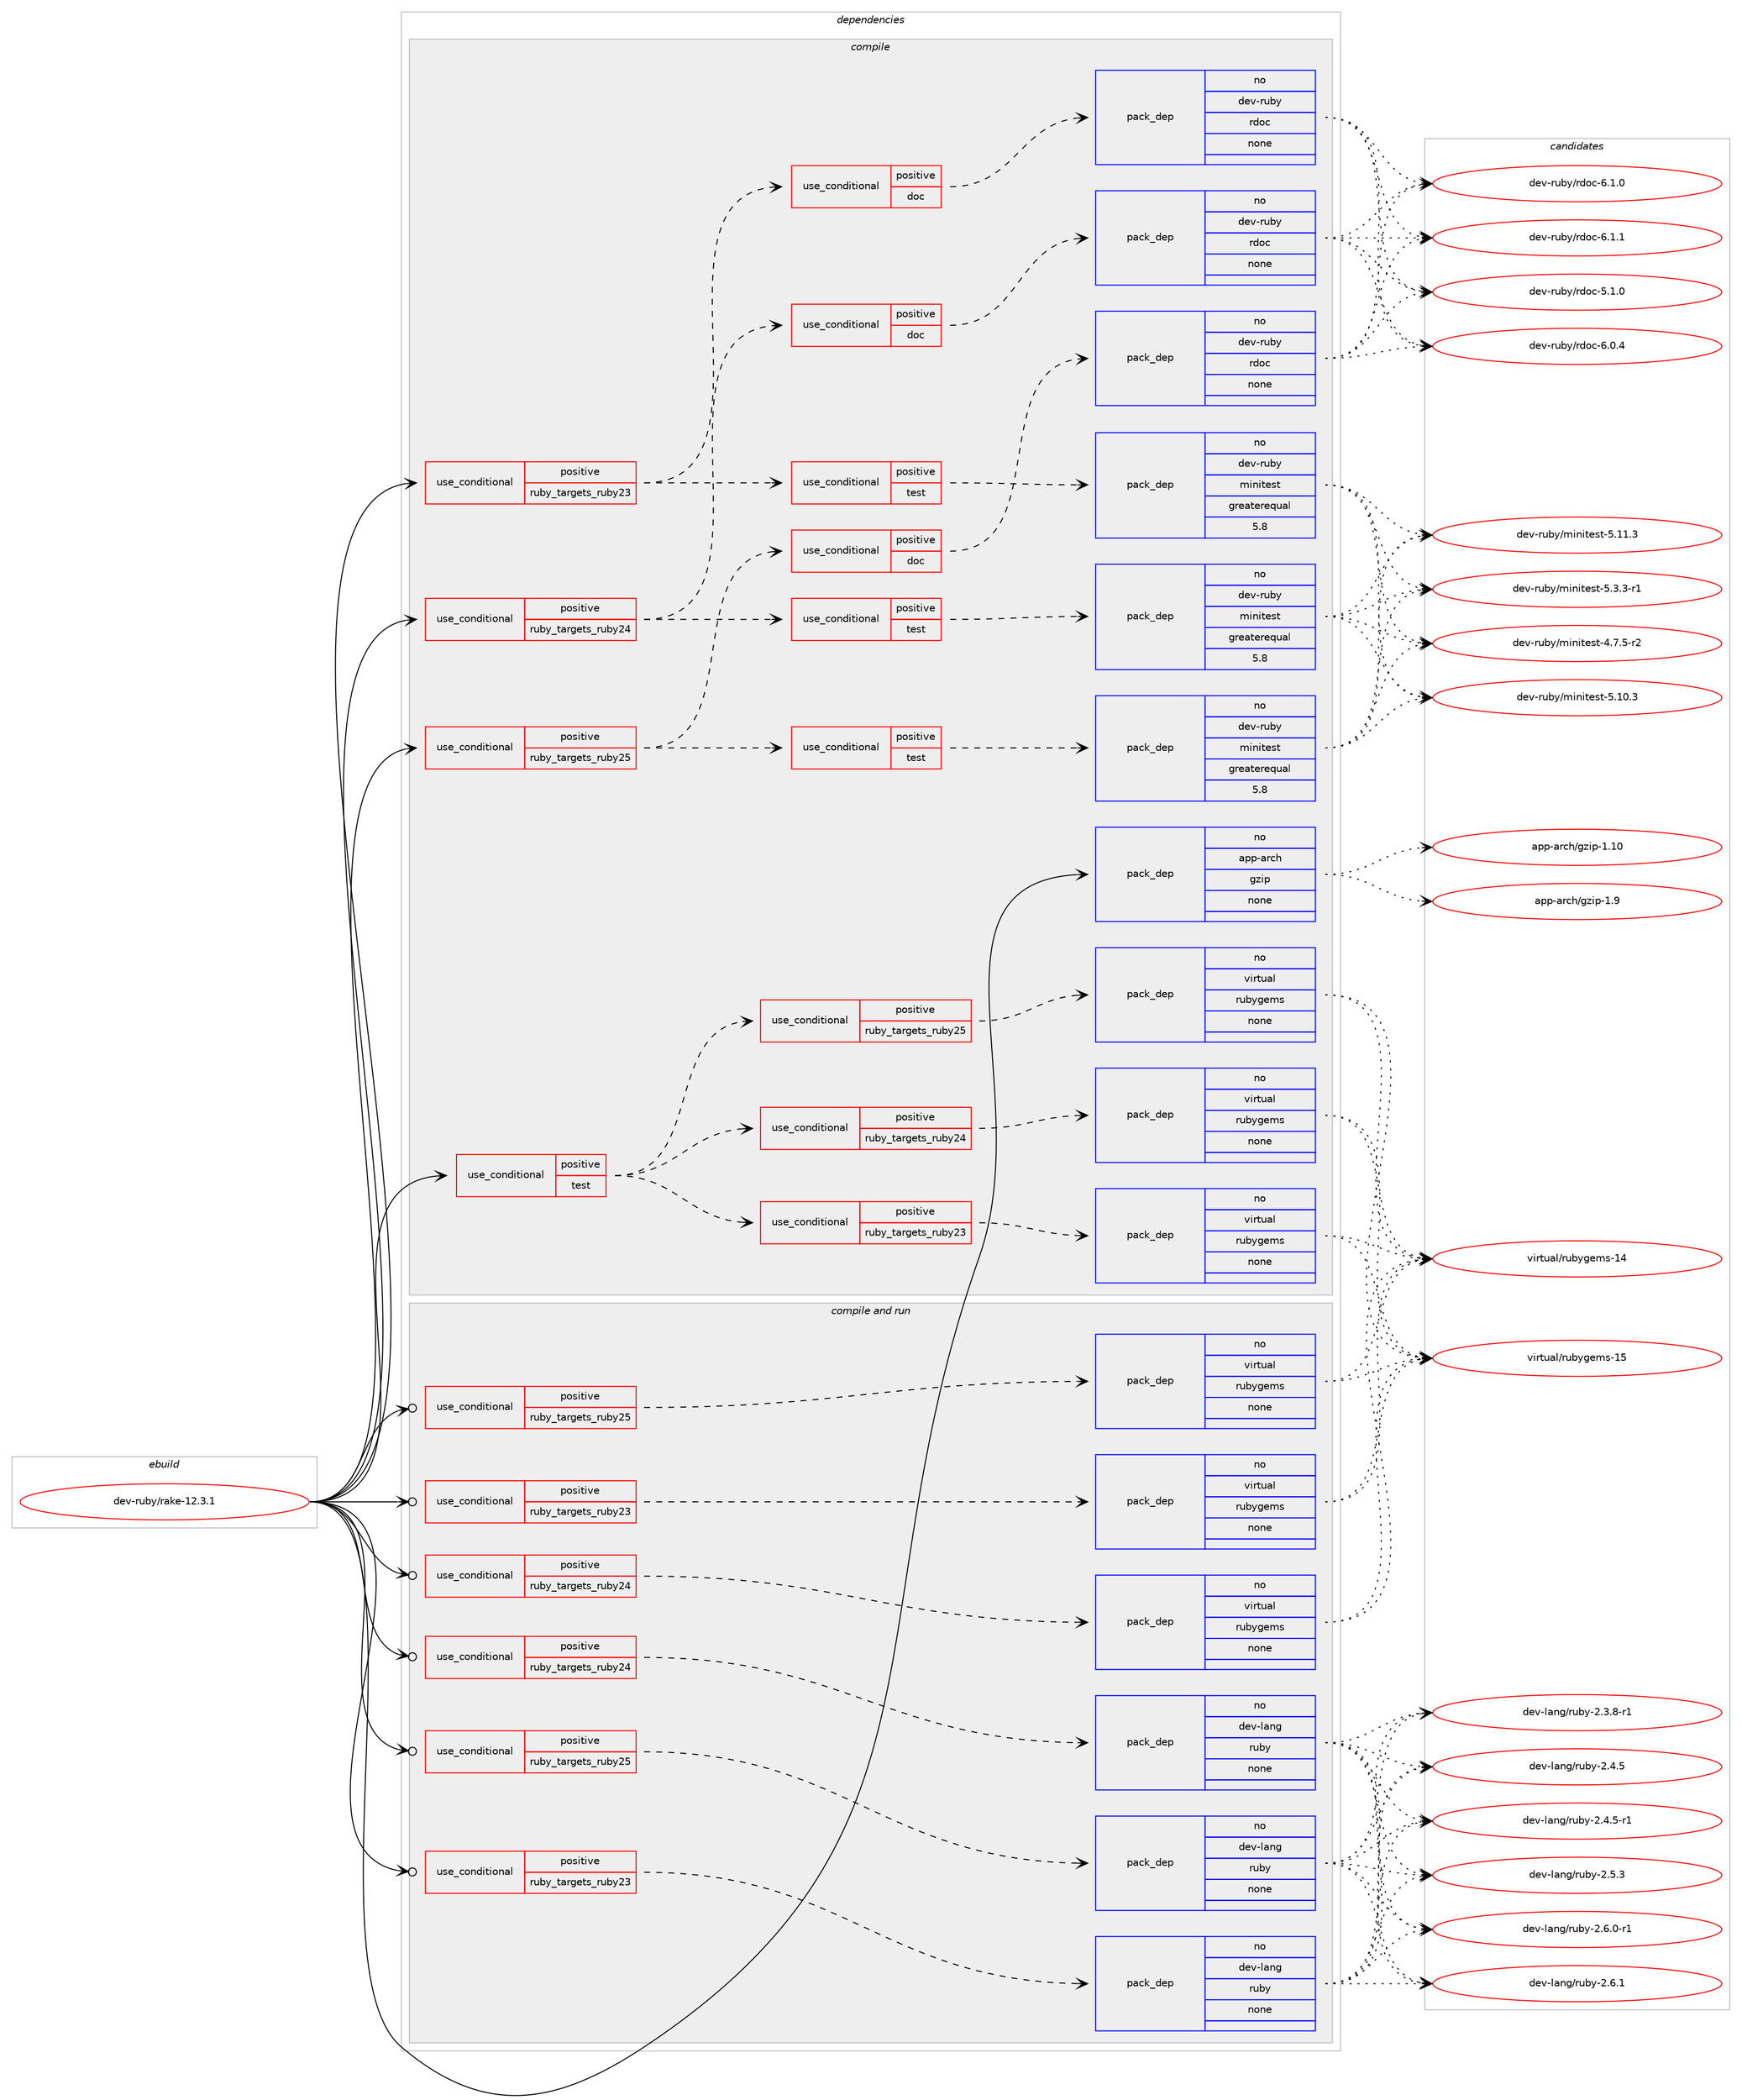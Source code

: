 digraph prolog {

# *************
# Graph options
# *************

newrank=true;
concentrate=true;
compound=true;
graph [rankdir=LR,fontname=Helvetica,fontsize=10,ranksep=1.5];#, ranksep=2.5, nodesep=0.2];
edge  [arrowhead=vee];
node  [fontname=Helvetica,fontsize=10];

# **********
# The ebuild
# **********

subgraph cluster_leftcol {
color=gray;
rank=same;
label=<<i>ebuild</i>>;
id [label="dev-ruby/rake-12.3.1", color=red, width=4, href="../dev-ruby/rake-12.3.1.svg"];
}

# ****************
# The dependencies
# ****************

subgraph cluster_midcol {
color=gray;
label=<<i>dependencies</i>>;
subgraph cluster_compile {
fillcolor="#eeeeee";
style=filled;
label=<<i>compile</i>>;
subgraph cond411312 {
dependency1515349 [label=<<TABLE BORDER="0" CELLBORDER="1" CELLSPACING="0" CELLPADDING="4"><TR><TD ROWSPAN="3" CELLPADDING="10">use_conditional</TD></TR><TR><TD>positive</TD></TR><TR><TD>ruby_targets_ruby23</TD></TR></TABLE>>, shape=none, color=red];
subgraph cond411313 {
dependency1515350 [label=<<TABLE BORDER="0" CELLBORDER="1" CELLSPACING="0" CELLPADDING="4"><TR><TD ROWSPAN="3" CELLPADDING="10">use_conditional</TD></TR><TR><TD>positive</TD></TR><TR><TD>test</TD></TR></TABLE>>, shape=none, color=red];
subgraph pack1080531 {
dependency1515351 [label=<<TABLE BORDER="0" CELLBORDER="1" CELLSPACING="0" CELLPADDING="4" WIDTH="220"><TR><TD ROWSPAN="6" CELLPADDING="30">pack_dep</TD></TR><TR><TD WIDTH="110">no</TD></TR><TR><TD>dev-ruby</TD></TR><TR><TD>minitest</TD></TR><TR><TD>greaterequal</TD></TR><TR><TD>5.8</TD></TR></TABLE>>, shape=none, color=blue];
}
dependency1515350:e -> dependency1515351:w [weight=20,style="dashed",arrowhead="vee"];
}
dependency1515349:e -> dependency1515350:w [weight=20,style="dashed",arrowhead="vee"];
subgraph cond411314 {
dependency1515352 [label=<<TABLE BORDER="0" CELLBORDER="1" CELLSPACING="0" CELLPADDING="4"><TR><TD ROWSPAN="3" CELLPADDING="10">use_conditional</TD></TR><TR><TD>positive</TD></TR><TR><TD>doc</TD></TR></TABLE>>, shape=none, color=red];
subgraph pack1080532 {
dependency1515353 [label=<<TABLE BORDER="0" CELLBORDER="1" CELLSPACING="0" CELLPADDING="4" WIDTH="220"><TR><TD ROWSPAN="6" CELLPADDING="30">pack_dep</TD></TR><TR><TD WIDTH="110">no</TD></TR><TR><TD>dev-ruby</TD></TR><TR><TD>rdoc</TD></TR><TR><TD>none</TD></TR><TR><TD></TD></TR></TABLE>>, shape=none, color=blue];
}
dependency1515352:e -> dependency1515353:w [weight=20,style="dashed",arrowhead="vee"];
}
dependency1515349:e -> dependency1515352:w [weight=20,style="dashed",arrowhead="vee"];
}
id:e -> dependency1515349:w [weight=20,style="solid",arrowhead="vee"];
subgraph cond411315 {
dependency1515354 [label=<<TABLE BORDER="0" CELLBORDER="1" CELLSPACING="0" CELLPADDING="4"><TR><TD ROWSPAN="3" CELLPADDING="10">use_conditional</TD></TR><TR><TD>positive</TD></TR><TR><TD>ruby_targets_ruby24</TD></TR></TABLE>>, shape=none, color=red];
subgraph cond411316 {
dependency1515355 [label=<<TABLE BORDER="0" CELLBORDER="1" CELLSPACING="0" CELLPADDING="4"><TR><TD ROWSPAN="3" CELLPADDING="10">use_conditional</TD></TR><TR><TD>positive</TD></TR><TR><TD>test</TD></TR></TABLE>>, shape=none, color=red];
subgraph pack1080533 {
dependency1515356 [label=<<TABLE BORDER="0" CELLBORDER="1" CELLSPACING="0" CELLPADDING="4" WIDTH="220"><TR><TD ROWSPAN="6" CELLPADDING="30">pack_dep</TD></TR><TR><TD WIDTH="110">no</TD></TR><TR><TD>dev-ruby</TD></TR><TR><TD>minitest</TD></TR><TR><TD>greaterequal</TD></TR><TR><TD>5.8</TD></TR></TABLE>>, shape=none, color=blue];
}
dependency1515355:e -> dependency1515356:w [weight=20,style="dashed",arrowhead="vee"];
}
dependency1515354:e -> dependency1515355:w [weight=20,style="dashed",arrowhead="vee"];
subgraph cond411317 {
dependency1515357 [label=<<TABLE BORDER="0" CELLBORDER="1" CELLSPACING="0" CELLPADDING="4"><TR><TD ROWSPAN="3" CELLPADDING="10">use_conditional</TD></TR><TR><TD>positive</TD></TR><TR><TD>doc</TD></TR></TABLE>>, shape=none, color=red];
subgraph pack1080534 {
dependency1515358 [label=<<TABLE BORDER="0" CELLBORDER="1" CELLSPACING="0" CELLPADDING="4" WIDTH="220"><TR><TD ROWSPAN="6" CELLPADDING="30">pack_dep</TD></TR><TR><TD WIDTH="110">no</TD></TR><TR><TD>dev-ruby</TD></TR><TR><TD>rdoc</TD></TR><TR><TD>none</TD></TR><TR><TD></TD></TR></TABLE>>, shape=none, color=blue];
}
dependency1515357:e -> dependency1515358:w [weight=20,style="dashed",arrowhead="vee"];
}
dependency1515354:e -> dependency1515357:w [weight=20,style="dashed",arrowhead="vee"];
}
id:e -> dependency1515354:w [weight=20,style="solid",arrowhead="vee"];
subgraph cond411318 {
dependency1515359 [label=<<TABLE BORDER="0" CELLBORDER="1" CELLSPACING="0" CELLPADDING="4"><TR><TD ROWSPAN="3" CELLPADDING="10">use_conditional</TD></TR><TR><TD>positive</TD></TR><TR><TD>ruby_targets_ruby25</TD></TR></TABLE>>, shape=none, color=red];
subgraph cond411319 {
dependency1515360 [label=<<TABLE BORDER="0" CELLBORDER="1" CELLSPACING="0" CELLPADDING="4"><TR><TD ROWSPAN="3" CELLPADDING="10">use_conditional</TD></TR><TR><TD>positive</TD></TR><TR><TD>test</TD></TR></TABLE>>, shape=none, color=red];
subgraph pack1080535 {
dependency1515361 [label=<<TABLE BORDER="0" CELLBORDER="1" CELLSPACING="0" CELLPADDING="4" WIDTH="220"><TR><TD ROWSPAN="6" CELLPADDING="30">pack_dep</TD></TR><TR><TD WIDTH="110">no</TD></TR><TR><TD>dev-ruby</TD></TR><TR><TD>minitest</TD></TR><TR><TD>greaterequal</TD></TR><TR><TD>5.8</TD></TR></TABLE>>, shape=none, color=blue];
}
dependency1515360:e -> dependency1515361:w [weight=20,style="dashed",arrowhead="vee"];
}
dependency1515359:e -> dependency1515360:w [weight=20,style="dashed",arrowhead="vee"];
subgraph cond411320 {
dependency1515362 [label=<<TABLE BORDER="0" CELLBORDER="1" CELLSPACING="0" CELLPADDING="4"><TR><TD ROWSPAN="3" CELLPADDING="10">use_conditional</TD></TR><TR><TD>positive</TD></TR><TR><TD>doc</TD></TR></TABLE>>, shape=none, color=red];
subgraph pack1080536 {
dependency1515363 [label=<<TABLE BORDER="0" CELLBORDER="1" CELLSPACING="0" CELLPADDING="4" WIDTH="220"><TR><TD ROWSPAN="6" CELLPADDING="30">pack_dep</TD></TR><TR><TD WIDTH="110">no</TD></TR><TR><TD>dev-ruby</TD></TR><TR><TD>rdoc</TD></TR><TR><TD>none</TD></TR><TR><TD></TD></TR></TABLE>>, shape=none, color=blue];
}
dependency1515362:e -> dependency1515363:w [weight=20,style="dashed",arrowhead="vee"];
}
dependency1515359:e -> dependency1515362:w [weight=20,style="dashed",arrowhead="vee"];
}
id:e -> dependency1515359:w [weight=20,style="solid",arrowhead="vee"];
subgraph cond411321 {
dependency1515364 [label=<<TABLE BORDER="0" CELLBORDER="1" CELLSPACING="0" CELLPADDING="4"><TR><TD ROWSPAN="3" CELLPADDING="10">use_conditional</TD></TR><TR><TD>positive</TD></TR><TR><TD>test</TD></TR></TABLE>>, shape=none, color=red];
subgraph cond411322 {
dependency1515365 [label=<<TABLE BORDER="0" CELLBORDER="1" CELLSPACING="0" CELLPADDING="4"><TR><TD ROWSPAN="3" CELLPADDING="10">use_conditional</TD></TR><TR><TD>positive</TD></TR><TR><TD>ruby_targets_ruby23</TD></TR></TABLE>>, shape=none, color=red];
subgraph pack1080537 {
dependency1515366 [label=<<TABLE BORDER="0" CELLBORDER="1" CELLSPACING="0" CELLPADDING="4" WIDTH="220"><TR><TD ROWSPAN="6" CELLPADDING="30">pack_dep</TD></TR><TR><TD WIDTH="110">no</TD></TR><TR><TD>virtual</TD></TR><TR><TD>rubygems</TD></TR><TR><TD>none</TD></TR><TR><TD></TD></TR></TABLE>>, shape=none, color=blue];
}
dependency1515365:e -> dependency1515366:w [weight=20,style="dashed",arrowhead="vee"];
}
dependency1515364:e -> dependency1515365:w [weight=20,style="dashed",arrowhead="vee"];
subgraph cond411323 {
dependency1515367 [label=<<TABLE BORDER="0" CELLBORDER="1" CELLSPACING="0" CELLPADDING="4"><TR><TD ROWSPAN="3" CELLPADDING="10">use_conditional</TD></TR><TR><TD>positive</TD></TR><TR><TD>ruby_targets_ruby24</TD></TR></TABLE>>, shape=none, color=red];
subgraph pack1080538 {
dependency1515368 [label=<<TABLE BORDER="0" CELLBORDER="1" CELLSPACING="0" CELLPADDING="4" WIDTH="220"><TR><TD ROWSPAN="6" CELLPADDING="30">pack_dep</TD></TR><TR><TD WIDTH="110">no</TD></TR><TR><TD>virtual</TD></TR><TR><TD>rubygems</TD></TR><TR><TD>none</TD></TR><TR><TD></TD></TR></TABLE>>, shape=none, color=blue];
}
dependency1515367:e -> dependency1515368:w [weight=20,style="dashed",arrowhead="vee"];
}
dependency1515364:e -> dependency1515367:w [weight=20,style="dashed",arrowhead="vee"];
subgraph cond411324 {
dependency1515369 [label=<<TABLE BORDER="0" CELLBORDER="1" CELLSPACING="0" CELLPADDING="4"><TR><TD ROWSPAN="3" CELLPADDING="10">use_conditional</TD></TR><TR><TD>positive</TD></TR><TR><TD>ruby_targets_ruby25</TD></TR></TABLE>>, shape=none, color=red];
subgraph pack1080539 {
dependency1515370 [label=<<TABLE BORDER="0" CELLBORDER="1" CELLSPACING="0" CELLPADDING="4" WIDTH="220"><TR><TD ROWSPAN="6" CELLPADDING="30">pack_dep</TD></TR><TR><TD WIDTH="110">no</TD></TR><TR><TD>virtual</TD></TR><TR><TD>rubygems</TD></TR><TR><TD>none</TD></TR><TR><TD></TD></TR></TABLE>>, shape=none, color=blue];
}
dependency1515369:e -> dependency1515370:w [weight=20,style="dashed",arrowhead="vee"];
}
dependency1515364:e -> dependency1515369:w [weight=20,style="dashed",arrowhead="vee"];
}
id:e -> dependency1515364:w [weight=20,style="solid",arrowhead="vee"];
subgraph pack1080540 {
dependency1515371 [label=<<TABLE BORDER="0" CELLBORDER="1" CELLSPACING="0" CELLPADDING="4" WIDTH="220"><TR><TD ROWSPAN="6" CELLPADDING="30">pack_dep</TD></TR><TR><TD WIDTH="110">no</TD></TR><TR><TD>app-arch</TD></TR><TR><TD>gzip</TD></TR><TR><TD>none</TD></TR><TR><TD></TD></TR></TABLE>>, shape=none, color=blue];
}
id:e -> dependency1515371:w [weight=20,style="solid",arrowhead="vee"];
}
subgraph cluster_compileandrun {
fillcolor="#eeeeee";
style=filled;
label=<<i>compile and run</i>>;
subgraph cond411325 {
dependency1515372 [label=<<TABLE BORDER="0" CELLBORDER="1" CELLSPACING="0" CELLPADDING="4"><TR><TD ROWSPAN="3" CELLPADDING="10">use_conditional</TD></TR><TR><TD>positive</TD></TR><TR><TD>ruby_targets_ruby23</TD></TR></TABLE>>, shape=none, color=red];
subgraph pack1080541 {
dependency1515373 [label=<<TABLE BORDER="0" CELLBORDER="1" CELLSPACING="0" CELLPADDING="4" WIDTH="220"><TR><TD ROWSPAN="6" CELLPADDING="30">pack_dep</TD></TR><TR><TD WIDTH="110">no</TD></TR><TR><TD>dev-lang</TD></TR><TR><TD>ruby</TD></TR><TR><TD>none</TD></TR><TR><TD></TD></TR></TABLE>>, shape=none, color=blue];
}
dependency1515372:e -> dependency1515373:w [weight=20,style="dashed",arrowhead="vee"];
}
id:e -> dependency1515372:w [weight=20,style="solid",arrowhead="odotvee"];
subgraph cond411326 {
dependency1515374 [label=<<TABLE BORDER="0" CELLBORDER="1" CELLSPACING="0" CELLPADDING="4"><TR><TD ROWSPAN="3" CELLPADDING="10">use_conditional</TD></TR><TR><TD>positive</TD></TR><TR><TD>ruby_targets_ruby23</TD></TR></TABLE>>, shape=none, color=red];
subgraph pack1080542 {
dependency1515375 [label=<<TABLE BORDER="0" CELLBORDER="1" CELLSPACING="0" CELLPADDING="4" WIDTH="220"><TR><TD ROWSPAN="6" CELLPADDING="30">pack_dep</TD></TR><TR><TD WIDTH="110">no</TD></TR><TR><TD>virtual</TD></TR><TR><TD>rubygems</TD></TR><TR><TD>none</TD></TR><TR><TD></TD></TR></TABLE>>, shape=none, color=blue];
}
dependency1515374:e -> dependency1515375:w [weight=20,style="dashed",arrowhead="vee"];
}
id:e -> dependency1515374:w [weight=20,style="solid",arrowhead="odotvee"];
subgraph cond411327 {
dependency1515376 [label=<<TABLE BORDER="0" CELLBORDER="1" CELLSPACING="0" CELLPADDING="4"><TR><TD ROWSPAN="3" CELLPADDING="10">use_conditional</TD></TR><TR><TD>positive</TD></TR><TR><TD>ruby_targets_ruby24</TD></TR></TABLE>>, shape=none, color=red];
subgraph pack1080543 {
dependency1515377 [label=<<TABLE BORDER="0" CELLBORDER="1" CELLSPACING="0" CELLPADDING="4" WIDTH="220"><TR><TD ROWSPAN="6" CELLPADDING="30">pack_dep</TD></TR><TR><TD WIDTH="110">no</TD></TR><TR><TD>dev-lang</TD></TR><TR><TD>ruby</TD></TR><TR><TD>none</TD></TR><TR><TD></TD></TR></TABLE>>, shape=none, color=blue];
}
dependency1515376:e -> dependency1515377:w [weight=20,style="dashed",arrowhead="vee"];
}
id:e -> dependency1515376:w [weight=20,style="solid",arrowhead="odotvee"];
subgraph cond411328 {
dependency1515378 [label=<<TABLE BORDER="0" CELLBORDER="1" CELLSPACING="0" CELLPADDING="4"><TR><TD ROWSPAN="3" CELLPADDING="10">use_conditional</TD></TR><TR><TD>positive</TD></TR><TR><TD>ruby_targets_ruby24</TD></TR></TABLE>>, shape=none, color=red];
subgraph pack1080544 {
dependency1515379 [label=<<TABLE BORDER="0" CELLBORDER="1" CELLSPACING="0" CELLPADDING="4" WIDTH="220"><TR><TD ROWSPAN="6" CELLPADDING="30">pack_dep</TD></TR><TR><TD WIDTH="110">no</TD></TR><TR><TD>virtual</TD></TR><TR><TD>rubygems</TD></TR><TR><TD>none</TD></TR><TR><TD></TD></TR></TABLE>>, shape=none, color=blue];
}
dependency1515378:e -> dependency1515379:w [weight=20,style="dashed",arrowhead="vee"];
}
id:e -> dependency1515378:w [weight=20,style="solid",arrowhead="odotvee"];
subgraph cond411329 {
dependency1515380 [label=<<TABLE BORDER="0" CELLBORDER="1" CELLSPACING="0" CELLPADDING="4"><TR><TD ROWSPAN="3" CELLPADDING="10">use_conditional</TD></TR><TR><TD>positive</TD></TR><TR><TD>ruby_targets_ruby25</TD></TR></TABLE>>, shape=none, color=red];
subgraph pack1080545 {
dependency1515381 [label=<<TABLE BORDER="0" CELLBORDER="1" CELLSPACING="0" CELLPADDING="4" WIDTH="220"><TR><TD ROWSPAN="6" CELLPADDING="30">pack_dep</TD></TR><TR><TD WIDTH="110">no</TD></TR><TR><TD>dev-lang</TD></TR><TR><TD>ruby</TD></TR><TR><TD>none</TD></TR><TR><TD></TD></TR></TABLE>>, shape=none, color=blue];
}
dependency1515380:e -> dependency1515381:w [weight=20,style="dashed",arrowhead="vee"];
}
id:e -> dependency1515380:w [weight=20,style="solid",arrowhead="odotvee"];
subgraph cond411330 {
dependency1515382 [label=<<TABLE BORDER="0" CELLBORDER="1" CELLSPACING="0" CELLPADDING="4"><TR><TD ROWSPAN="3" CELLPADDING="10">use_conditional</TD></TR><TR><TD>positive</TD></TR><TR><TD>ruby_targets_ruby25</TD></TR></TABLE>>, shape=none, color=red];
subgraph pack1080546 {
dependency1515383 [label=<<TABLE BORDER="0" CELLBORDER="1" CELLSPACING="0" CELLPADDING="4" WIDTH="220"><TR><TD ROWSPAN="6" CELLPADDING="30">pack_dep</TD></TR><TR><TD WIDTH="110">no</TD></TR><TR><TD>virtual</TD></TR><TR><TD>rubygems</TD></TR><TR><TD>none</TD></TR><TR><TD></TD></TR></TABLE>>, shape=none, color=blue];
}
dependency1515382:e -> dependency1515383:w [weight=20,style="dashed",arrowhead="vee"];
}
id:e -> dependency1515382:w [weight=20,style="solid",arrowhead="odotvee"];
}
subgraph cluster_run {
fillcolor="#eeeeee";
style=filled;
label=<<i>run</i>>;
}
}

# **************
# The candidates
# **************

subgraph cluster_choices {
rank=same;
color=gray;
label=<<i>candidates</i>>;

subgraph choice1080531 {
color=black;
nodesep=1;
choice1001011184511411798121471091051101051161011151164552465546534511450 [label="dev-ruby/minitest-4.7.5-r2", color=red, width=4,href="../dev-ruby/minitest-4.7.5-r2.svg"];
choice10010111845114117981214710910511010511610111511645534649484651 [label="dev-ruby/minitest-5.10.3", color=red, width=4,href="../dev-ruby/minitest-5.10.3.svg"];
choice10010111845114117981214710910511010511610111511645534649494651 [label="dev-ruby/minitest-5.11.3", color=red, width=4,href="../dev-ruby/minitest-5.11.3.svg"];
choice1001011184511411798121471091051101051161011151164553465146514511449 [label="dev-ruby/minitest-5.3.3-r1", color=red, width=4,href="../dev-ruby/minitest-5.3.3-r1.svg"];
dependency1515351:e -> choice1001011184511411798121471091051101051161011151164552465546534511450:w [style=dotted,weight="100"];
dependency1515351:e -> choice10010111845114117981214710910511010511610111511645534649484651:w [style=dotted,weight="100"];
dependency1515351:e -> choice10010111845114117981214710910511010511610111511645534649494651:w [style=dotted,weight="100"];
dependency1515351:e -> choice1001011184511411798121471091051101051161011151164553465146514511449:w [style=dotted,weight="100"];
}
subgraph choice1080532 {
color=black;
nodesep=1;
choice10010111845114117981214711410011199455346494648 [label="dev-ruby/rdoc-5.1.0", color=red, width=4,href="../dev-ruby/rdoc-5.1.0.svg"];
choice10010111845114117981214711410011199455446484652 [label="dev-ruby/rdoc-6.0.4", color=red, width=4,href="../dev-ruby/rdoc-6.0.4.svg"];
choice10010111845114117981214711410011199455446494648 [label="dev-ruby/rdoc-6.1.0", color=red, width=4,href="../dev-ruby/rdoc-6.1.0.svg"];
choice10010111845114117981214711410011199455446494649 [label="dev-ruby/rdoc-6.1.1", color=red, width=4,href="../dev-ruby/rdoc-6.1.1.svg"];
dependency1515353:e -> choice10010111845114117981214711410011199455346494648:w [style=dotted,weight="100"];
dependency1515353:e -> choice10010111845114117981214711410011199455446484652:w [style=dotted,weight="100"];
dependency1515353:e -> choice10010111845114117981214711410011199455446494648:w [style=dotted,weight="100"];
dependency1515353:e -> choice10010111845114117981214711410011199455446494649:w [style=dotted,weight="100"];
}
subgraph choice1080533 {
color=black;
nodesep=1;
choice1001011184511411798121471091051101051161011151164552465546534511450 [label="dev-ruby/minitest-4.7.5-r2", color=red, width=4,href="../dev-ruby/minitest-4.7.5-r2.svg"];
choice10010111845114117981214710910511010511610111511645534649484651 [label="dev-ruby/minitest-5.10.3", color=red, width=4,href="../dev-ruby/minitest-5.10.3.svg"];
choice10010111845114117981214710910511010511610111511645534649494651 [label="dev-ruby/minitest-5.11.3", color=red, width=4,href="../dev-ruby/minitest-5.11.3.svg"];
choice1001011184511411798121471091051101051161011151164553465146514511449 [label="dev-ruby/minitest-5.3.3-r1", color=red, width=4,href="../dev-ruby/minitest-5.3.3-r1.svg"];
dependency1515356:e -> choice1001011184511411798121471091051101051161011151164552465546534511450:w [style=dotted,weight="100"];
dependency1515356:e -> choice10010111845114117981214710910511010511610111511645534649484651:w [style=dotted,weight="100"];
dependency1515356:e -> choice10010111845114117981214710910511010511610111511645534649494651:w [style=dotted,weight="100"];
dependency1515356:e -> choice1001011184511411798121471091051101051161011151164553465146514511449:w [style=dotted,weight="100"];
}
subgraph choice1080534 {
color=black;
nodesep=1;
choice10010111845114117981214711410011199455346494648 [label="dev-ruby/rdoc-5.1.0", color=red, width=4,href="../dev-ruby/rdoc-5.1.0.svg"];
choice10010111845114117981214711410011199455446484652 [label="dev-ruby/rdoc-6.0.4", color=red, width=4,href="../dev-ruby/rdoc-6.0.4.svg"];
choice10010111845114117981214711410011199455446494648 [label="dev-ruby/rdoc-6.1.0", color=red, width=4,href="../dev-ruby/rdoc-6.1.0.svg"];
choice10010111845114117981214711410011199455446494649 [label="dev-ruby/rdoc-6.1.1", color=red, width=4,href="../dev-ruby/rdoc-6.1.1.svg"];
dependency1515358:e -> choice10010111845114117981214711410011199455346494648:w [style=dotted,weight="100"];
dependency1515358:e -> choice10010111845114117981214711410011199455446484652:w [style=dotted,weight="100"];
dependency1515358:e -> choice10010111845114117981214711410011199455446494648:w [style=dotted,weight="100"];
dependency1515358:e -> choice10010111845114117981214711410011199455446494649:w [style=dotted,weight="100"];
}
subgraph choice1080535 {
color=black;
nodesep=1;
choice1001011184511411798121471091051101051161011151164552465546534511450 [label="dev-ruby/minitest-4.7.5-r2", color=red, width=4,href="../dev-ruby/minitest-4.7.5-r2.svg"];
choice10010111845114117981214710910511010511610111511645534649484651 [label="dev-ruby/minitest-5.10.3", color=red, width=4,href="../dev-ruby/minitest-5.10.3.svg"];
choice10010111845114117981214710910511010511610111511645534649494651 [label="dev-ruby/minitest-5.11.3", color=red, width=4,href="../dev-ruby/minitest-5.11.3.svg"];
choice1001011184511411798121471091051101051161011151164553465146514511449 [label="dev-ruby/minitest-5.3.3-r1", color=red, width=4,href="../dev-ruby/minitest-5.3.3-r1.svg"];
dependency1515361:e -> choice1001011184511411798121471091051101051161011151164552465546534511450:w [style=dotted,weight="100"];
dependency1515361:e -> choice10010111845114117981214710910511010511610111511645534649484651:w [style=dotted,weight="100"];
dependency1515361:e -> choice10010111845114117981214710910511010511610111511645534649494651:w [style=dotted,weight="100"];
dependency1515361:e -> choice1001011184511411798121471091051101051161011151164553465146514511449:w [style=dotted,weight="100"];
}
subgraph choice1080536 {
color=black;
nodesep=1;
choice10010111845114117981214711410011199455346494648 [label="dev-ruby/rdoc-5.1.0", color=red, width=4,href="../dev-ruby/rdoc-5.1.0.svg"];
choice10010111845114117981214711410011199455446484652 [label="dev-ruby/rdoc-6.0.4", color=red, width=4,href="../dev-ruby/rdoc-6.0.4.svg"];
choice10010111845114117981214711410011199455446494648 [label="dev-ruby/rdoc-6.1.0", color=red, width=4,href="../dev-ruby/rdoc-6.1.0.svg"];
choice10010111845114117981214711410011199455446494649 [label="dev-ruby/rdoc-6.1.1", color=red, width=4,href="../dev-ruby/rdoc-6.1.1.svg"];
dependency1515363:e -> choice10010111845114117981214711410011199455346494648:w [style=dotted,weight="100"];
dependency1515363:e -> choice10010111845114117981214711410011199455446484652:w [style=dotted,weight="100"];
dependency1515363:e -> choice10010111845114117981214711410011199455446494648:w [style=dotted,weight="100"];
dependency1515363:e -> choice10010111845114117981214711410011199455446494649:w [style=dotted,weight="100"];
}
subgraph choice1080537 {
color=black;
nodesep=1;
choice118105114116117971084711411798121103101109115454952 [label="virtual/rubygems-14", color=red, width=4,href="../virtual/rubygems-14.svg"];
choice118105114116117971084711411798121103101109115454953 [label="virtual/rubygems-15", color=red, width=4,href="../virtual/rubygems-15.svg"];
dependency1515366:e -> choice118105114116117971084711411798121103101109115454952:w [style=dotted,weight="100"];
dependency1515366:e -> choice118105114116117971084711411798121103101109115454953:w [style=dotted,weight="100"];
}
subgraph choice1080538 {
color=black;
nodesep=1;
choice118105114116117971084711411798121103101109115454952 [label="virtual/rubygems-14", color=red, width=4,href="../virtual/rubygems-14.svg"];
choice118105114116117971084711411798121103101109115454953 [label="virtual/rubygems-15", color=red, width=4,href="../virtual/rubygems-15.svg"];
dependency1515368:e -> choice118105114116117971084711411798121103101109115454952:w [style=dotted,weight="100"];
dependency1515368:e -> choice118105114116117971084711411798121103101109115454953:w [style=dotted,weight="100"];
}
subgraph choice1080539 {
color=black;
nodesep=1;
choice118105114116117971084711411798121103101109115454952 [label="virtual/rubygems-14", color=red, width=4,href="../virtual/rubygems-14.svg"];
choice118105114116117971084711411798121103101109115454953 [label="virtual/rubygems-15", color=red, width=4,href="../virtual/rubygems-15.svg"];
dependency1515370:e -> choice118105114116117971084711411798121103101109115454952:w [style=dotted,weight="100"];
dependency1515370:e -> choice118105114116117971084711411798121103101109115454953:w [style=dotted,weight="100"];
}
subgraph choice1080540 {
color=black;
nodesep=1;
choice97112112459711499104471031221051124549464948 [label="app-arch/gzip-1.10", color=red, width=4,href="../app-arch/gzip-1.10.svg"];
choice971121124597114991044710312210511245494657 [label="app-arch/gzip-1.9", color=red, width=4,href="../app-arch/gzip-1.9.svg"];
dependency1515371:e -> choice97112112459711499104471031221051124549464948:w [style=dotted,weight="100"];
dependency1515371:e -> choice971121124597114991044710312210511245494657:w [style=dotted,weight="100"];
}
subgraph choice1080541 {
color=black;
nodesep=1;
choice100101118451089711010347114117981214550465146564511449 [label="dev-lang/ruby-2.3.8-r1", color=red, width=4,href="../dev-lang/ruby-2.3.8-r1.svg"];
choice10010111845108971101034711411798121455046524653 [label="dev-lang/ruby-2.4.5", color=red, width=4,href="../dev-lang/ruby-2.4.5.svg"];
choice100101118451089711010347114117981214550465246534511449 [label="dev-lang/ruby-2.4.5-r1", color=red, width=4,href="../dev-lang/ruby-2.4.5-r1.svg"];
choice10010111845108971101034711411798121455046534651 [label="dev-lang/ruby-2.5.3", color=red, width=4,href="../dev-lang/ruby-2.5.3.svg"];
choice100101118451089711010347114117981214550465446484511449 [label="dev-lang/ruby-2.6.0-r1", color=red, width=4,href="../dev-lang/ruby-2.6.0-r1.svg"];
choice10010111845108971101034711411798121455046544649 [label="dev-lang/ruby-2.6.1", color=red, width=4,href="../dev-lang/ruby-2.6.1.svg"];
dependency1515373:e -> choice100101118451089711010347114117981214550465146564511449:w [style=dotted,weight="100"];
dependency1515373:e -> choice10010111845108971101034711411798121455046524653:w [style=dotted,weight="100"];
dependency1515373:e -> choice100101118451089711010347114117981214550465246534511449:w [style=dotted,weight="100"];
dependency1515373:e -> choice10010111845108971101034711411798121455046534651:w [style=dotted,weight="100"];
dependency1515373:e -> choice100101118451089711010347114117981214550465446484511449:w [style=dotted,weight="100"];
dependency1515373:e -> choice10010111845108971101034711411798121455046544649:w [style=dotted,weight="100"];
}
subgraph choice1080542 {
color=black;
nodesep=1;
choice118105114116117971084711411798121103101109115454952 [label="virtual/rubygems-14", color=red, width=4,href="../virtual/rubygems-14.svg"];
choice118105114116117971084711411798121103101109115454953 [label="virtual/rubygems-15", color=red, width=4,href="../virtual/rubygems-15.svg"];
dependency1515375:e -> choice118105114116117971084711411798121103101109115454952:w [style=dotted,weight="100"];
dependency1515375:e -> choice118105114116117971084711411798121103101109115454953:w [style=dotted,weight="100"];
}
subgraph choice1080543 {
color=black;
nodesep=1;
choice100101118451089711010347114117981214550465146564511449 [label="dev-lang/ruby-2.3.8-r1", color=red, width=4,href="../dev-lang/ruby-2.3.8-r1.svg"];
choice10010111845108971101034711411798121455046524653 [label="dev-lang/ruby-2.4.5", color=red, width=4,href="../dev-lang/ruby-2.4.5.svg"];
choice100101118451089711010347114117981214550465246534511449 [label="dev-lang/ruby-2.4.5-r1", color=red, width=4,href="../dev-lang/ruby-2.4.5-r1.svg"];
choice10010111845108971101034711411798121455046534651 [label="dev-lang/ruby-2.5.3", color=red, width=4,href="../dev-lang/ruby-2.5.3.svg"];
choice100101118451089711010347114117981214550465446484511449 [label="dev-lang/ruby-2.6.0-r1", color=red, width=4,href="../dev-lang/ruby-2.6.0-r1.svg"];
choice10010111845108971101034711411798121455046544649 [label="dev-lang/ruby-2.6.1", color=red, width=4,href="../dev-lang/ruby-2.6.1.svg"];
dependency1515377:e -> choice100101118451089711010347114117981214550465146564511449:w [style=dotted,weight="100"];
dependency1515377:e -> choice10010111845108971101034711411798121455046524653:w [style=dotted,weight="100"];
dependency1515377:e -> choice100101118451089711010347114117981214550465246534511449:w [style=dotted,weight="100"];
dependency1515377:e -> choice10010111845108971101034711411798121455046534651:w [style=dotted,weight="100"];
dependency1515377:e -> choice100101118451089711010347114117981214550465446484511449:w [style=dotted,weight="100"];
dependency1515377:e -> choice10010111845108971101034711411798121455046544649:w [style=dotted,weight="100"];
}
subgraph choice1080544 {
color=black;
nodesep=1;
choice118105114116117971084711411798121103101109115454952 [label="virtual/rubygems-14", color=red, width=4,href="../virtual/rubygems-14.svg"];
choice118105114116117971084711411798121103101109115454953 [label="virtual/rubygems-15", color=red, width=4,href="../virtual/rubygems-15.svg"];
dependency1515379:e -> choice118105114116117971084711411798121103101109115454952:w [style=dotted,weight="100"];
dependency1515379:e -> choice118105114116117971084711411798121103101109115454953:w [style=dotted,weight="100"];
}
subgraph choice1080545 {
color=black;
nodesep=1;
choice100101118451089711010347114117981214550465146564511449 [label="dev-lang/ruby-2.3.8-r1", color=red, width=4,href="../dev-lang/ruby-2.3.8-r1.svg"];
choice10010111845108971101034711411798121455046524653 [label="dev-lang/ruby-2.4.5", color=red, width=4,href="../dev-lang/ruby-2.4.5.svg"];
choice100101118451089711010347114117981214550465246534511449 [label="dev-lang/ruby-2.4.5-r1", color=red, width=4,href="../dev-lang/ruby-2.4.5-r1.svg"];
choice10010111845108971101034711411798121455046534651 [label="dev-lang/ruby-2.5.3", color=red, width=4,href="../dev-lang/ruby-2.5.3.svg"];
choice100101118451089711010347114117981214550465446484511449 [label="dev-lang/ruby-2.6.0-r1", color=red, width=4,href="../dev-lang/ruby-2.6.0-r1.svg"];
choice10010111845108971101034711411798121455046544649 [label="dev-lang/ruby-2.6.1", color=red, width=4,href="../dev-lang/ruby-2.6.1.svg"];
dependency1515381:e -> choice100101118451089711010347114117981214550465146564511449:w [style=dotted,weight="100"];
dependency1515381:e -> choice10010111845108971101034711411798121455046524653:w [style=dotted,weight="100"];
dependency1515381:e -> choice100101118451089711010347114117981214550465246534511449:w [style=dotted,weight="100"];
dependency1515381:e -> choice10010111845108971101034711411798121455046534651:w [style=dotted,weight="100"];
dependency1515381:e -> choice100101118451089711010347114117981214550465446484511449:w [style=dotted,weight="100"];
dependency1515381:e -> choice10010111845108971101034711411798121455046544649:w [style=dotted,weight="100"];
}
subgraph choice1080546 {
color=black;
nodesep=1;
choice118105114116117971084711411798121103101109115454952 [label="virtual/rubygems-14", color=red, width=4,href="../virtual/rubygems-14.svg"];
choice118105114116117971084711411798121103101109115454953 [label="virtual/rubygems-15", color=red, width=4,href="../virtual/rubygems-15.svg"];
dependency1515383:e -> choice118105114116117971084711411798121103101109115454952:w [style=dotted,weight="100"];
dependency1515383:e -> choice118105114116117971084711411798121103101109115454953:w [style=dotted,weight="100"];
}
}

}
